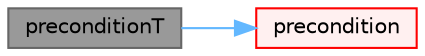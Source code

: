 digraph "preconditionT"
{
 // LATEX_PDF_SIZE
  bgcolor="transparent";
  edge [fontname=Helvetica,fontsize=10,labelfontname=Helvetica,labelfontsize=10];
  node [fontname=Helvetica,fontsize=10,shape=box,height=0.2,width=0.4];
  rankdir="LR";
  Node1 [id="Node000001",label="preconditionT",height=0.2,width=0.4,color="gray40", fillcolor="grey60", style="filled", fontcolor="black",tooltip=" "];
  Node1 -> Node2 [id="edge1_Node000001_Node000002",color="steelblue1",style="solid",tooltip=" "];
  Node2 [id="Node000002",label="precondition",height=0.2,width=0.4,color="red", fillcolor="#FFF0F0", style="filled",URL="$classFoam_1_1DiagonalPreconditioner.html#a51b8ec42b9f4cc74daa82035fcab5397",tooltip=" "];
}
